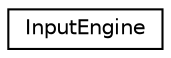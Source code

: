 digraph "Graphical Class Hierarchy"
{
  edge [fontname="Helvetica",fontsize="10",labelfontname="Helvetica",labelfontsize="10"];
  node [fontname="Helvetica",fontsize="10",shape=record];
  rankdir="LR";
  Node0 [label="InputEngine",height=0.2,width=0.4,color="black", fillcolor="white", style="filled",URL="$class_input_engine.html",tooltip="Classe prenant en charge la gestion des inputs utilisateur. "];
}
